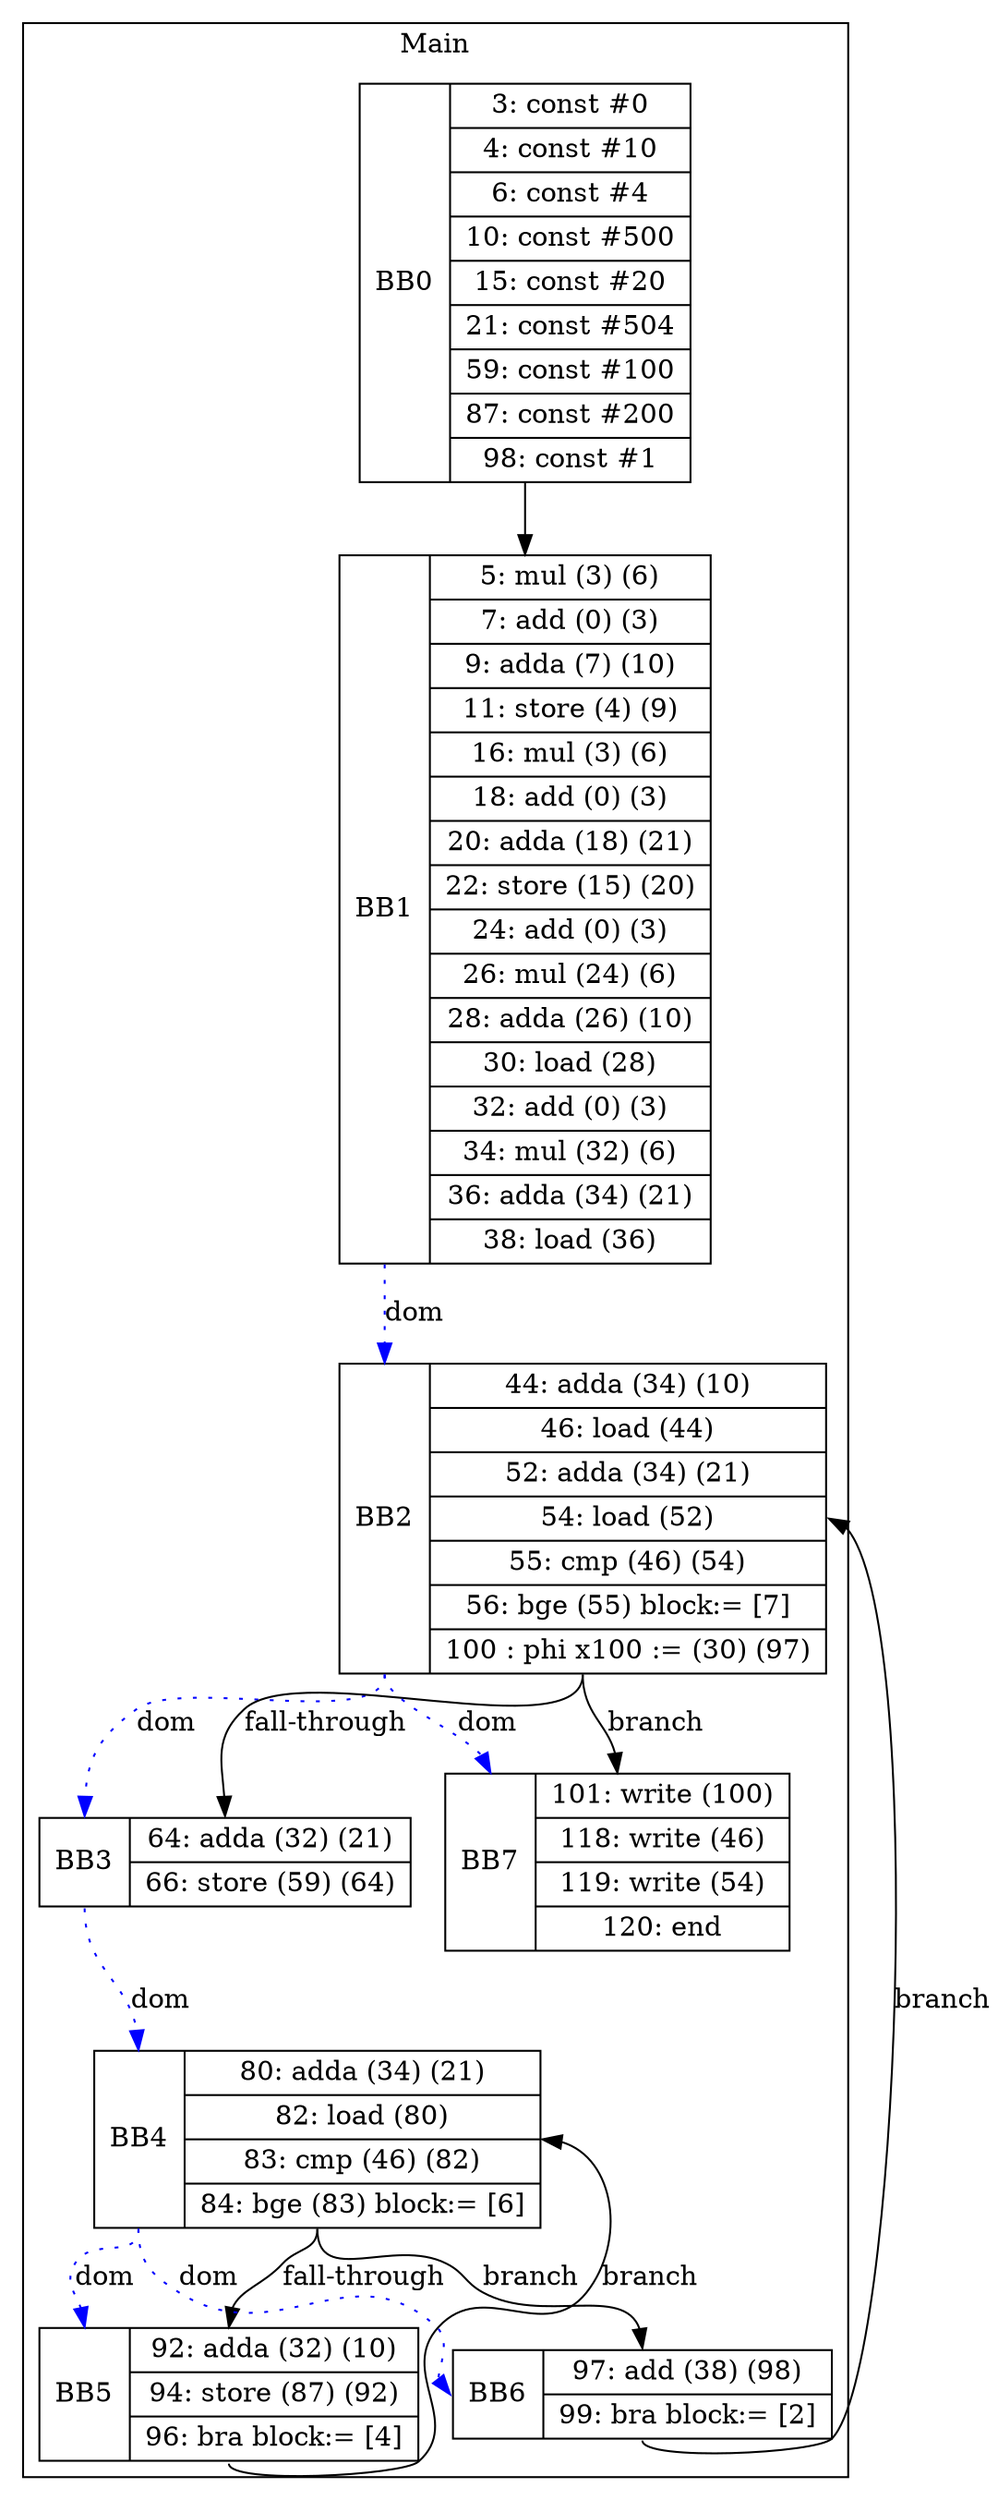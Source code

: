 digraph G {
node [shape=record];
subgraph cluster_main{
label = "Main";
BB0 [shape=record, label="<b>BB0|{3: const #0|4: const #10|6: const #4|10: const #500|15: const #20|21: const #504|59: const #100|87: const #200|98: const #1}"];
BB1 [shape=record, label="<b>BB1|{5: mul (3) (6)|7: add (0) (3)|9: adda (7) (10)|11: store (4) (9)|16: mul (3) (6)|18: add (0) (3)|20: adda (18) (21)|22: store (15) (20)|24: add (0) (3)|26: mul (24) (6)|28: adda (26) (10)|30: load (28)|32: add (0) (3)|34: mul (32) (6)|36: adda (34) (21)|38: load (36)}"];
BB2 [shape=record, label="<b>BB2|{44: adda (34) (10)|46: load (44)|52: adda (34) (21)|54: load (52)|55: cmp (46) (54)|56: bge (55) block:= [7]|100 : phi x100 := (30) (97)}"];
BB3 [shape=record, label="<b>BB3|{64: adda (32) (21)|66: store (59) (64)}"];
BB4 [shape=record, label="<b>BB4|{80: adda (34) (21)|82: load (80)|83: cmp (46) (82)|84: bge (83) block:= [6]}"];
BB5 [shape=record, label="<b>BB5|{92: adda (32) (10)|94: store (87) (92)|96: bra block:= [4]}"];
BB6 [shape=record, label="<b>BB6|{97: add (38) (98)|99: bra block:= [2]}"];
BB7 [shape=record, label="<b>BB7|{101: write (100)|118: write (46)|119: write (54)|120: end}"];
}
BB0:s -> BB1:n ;
BB1:b -> BB2:b [color=blue, style=dotted, label="dom"];
BB3:b -> BB4:b [color=blue, style=dotted, label="dom"];
BB2:b -> BB7:b [color=blue, style=dotted, label="dom"];
BB4:b -> BB6:b [color=blue, style=dotted, label="dom"];
BB2:b -> BB3:b [color=blue, style=dotted, label="dom"];
BB4:b -> BB5:b [color=blue, style=dotted, label="dom"];
BB4:s -> BB6:n [label="branch"];
BB2:s -> BB7:n [label="branch"];
BB6:s -> BB2:e [label="branch"];
BB5:s -> BB4:e [label="branch"];
BB2:s -> BB3:n [label="fall-through"];
BB4:s -> BB5:n [label="fall-through"];
}
